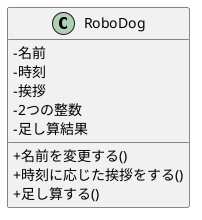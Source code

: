 @startuml
skinparam classAttributeIconSize 0
class RoboDog {
 '属性
 -名前
 -時刻
 -挨拶
 -2つの整数
 -足し算結果
 '操作
 +名前を変更する()
 +時刻に応じた挨拶をする()
 +足し算する()
}

@enduml
